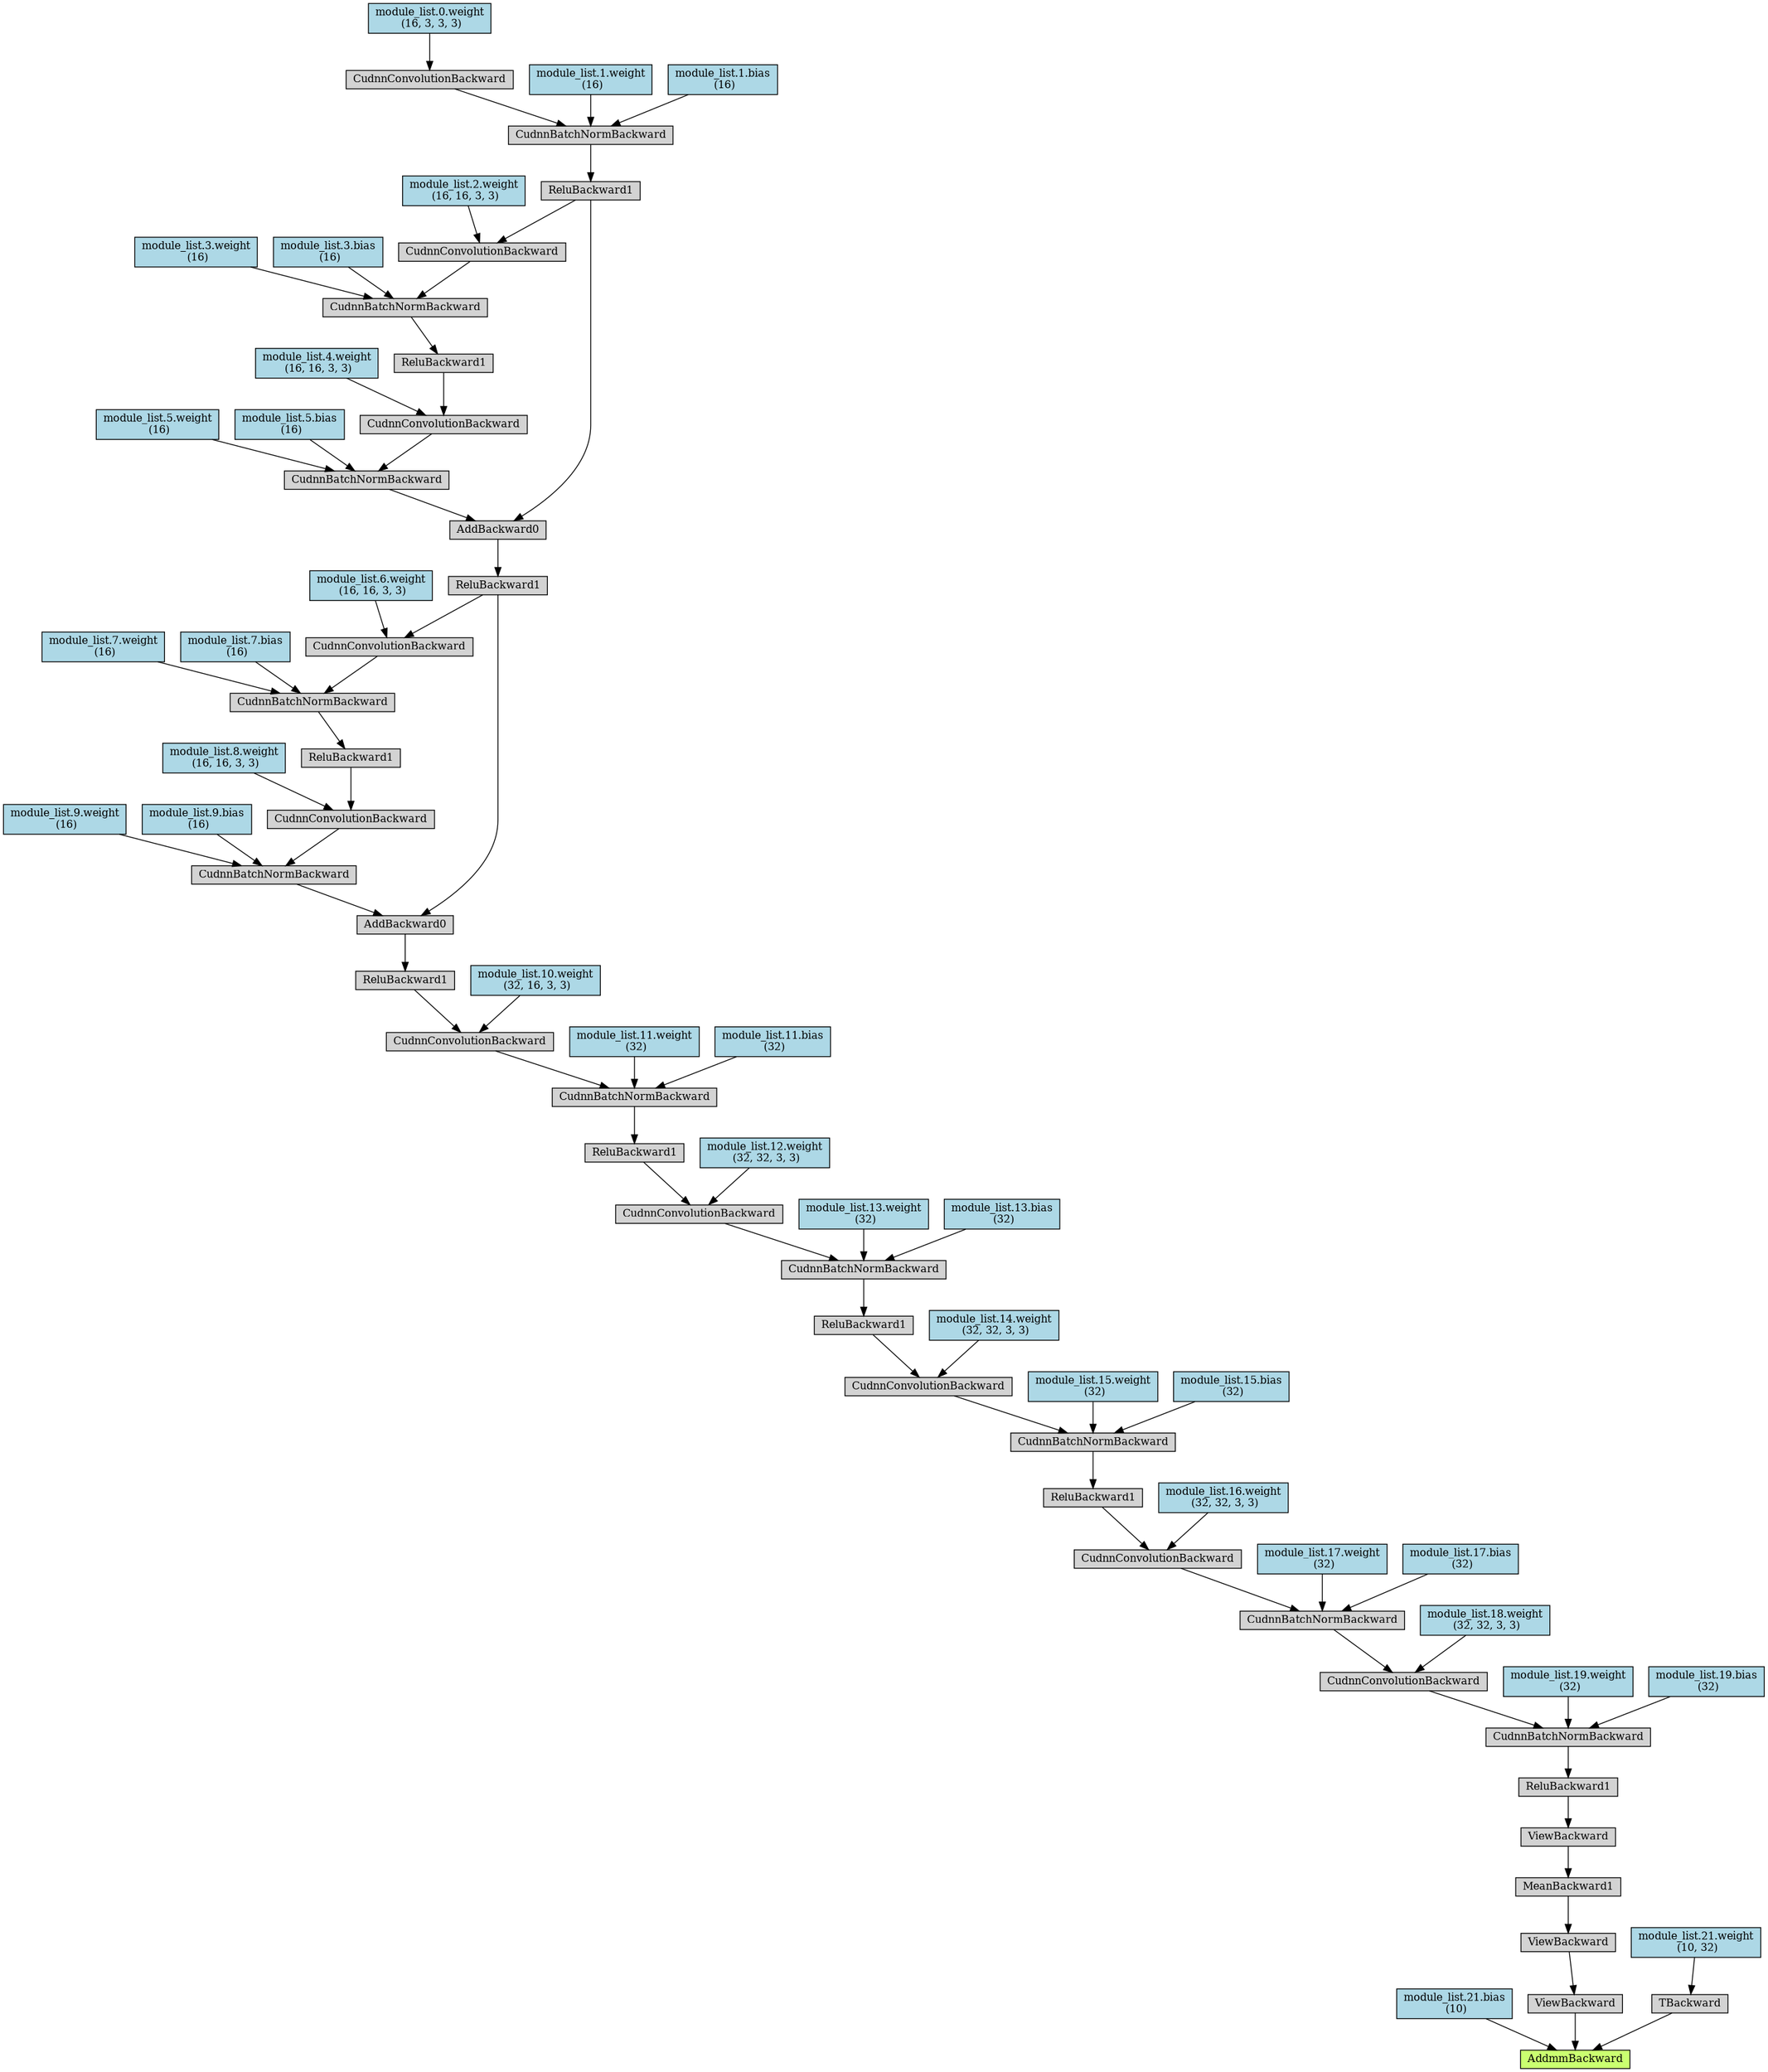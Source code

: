 digraph {
	graph [size="20.849999999999998,20.849999999999998"]
	node [align=left fontsize=12 height=0.2 ranksep=0.1 shape=box style=filled]
	140088903584792 [label=AddmmBackward fillcolor=darkolivegreen1]
	140088903582384 -> 140088903584792
	140088903582384 [label="module_list.21.bias
 (10)" fillcolor=lightblue]
	140088903582328 -> 140088903584792
	140088903582328 [label=ViewBackward]
	140088903584960 -> 140088903582328
	140088903584960 [label=ViewBackward]
	140088903585128 -> 140088903584960
	140088903585128 [label=MeanBackward1]
	140088903585240 -> 140088903585128
	140088903585240 [label=ViewBackward]
	140088903585352 -> 140088903585240
	140088903585352 [label=ReluBackward1]
	140088903585464 -> 140088903585352
	140088903585464 [label=CudnnBatchNormBackward]
	140088903585576 -> 140088903585464
	140088903585576 [label=CudnnConvolutionBackward]
	140088884432968 -> 140088903585576
	140088884432968 [label=CudnnBatchNormBackward]
	140088884433136 -> 140088884432968
	140088884433136 [label=CudnnConvolutionBackward]
	140088884433360 -> 140088884433136
	140088884433360 [label=ReluBackward1]
	140088884433528 -> 140088884433360
	140088884433528 [label=CudnnBatchNormBackward]
	140088884433696 -> 140088884433528
	140088884433696 [label=CudnnConvolutionBackward]
	140088884433920 -> 140088884433696
	140088884433920 [label=ReluBackward1]
	140088884434088 -> 140088884433920
	140088884434088 [label=CudnnBatchNormBackward]
	140088884434256 -> 140088884434088
	140088884434256 [label=CudnnConvolutionBackward]
	140088884434480 -> 140088884434256
	140088884434480 [label=ReluBackward1]
	140088884434648 -> 140088884434480
	140088884434648 [label=CudnnBatchNormBackward]
	140088884434816 -> 140088884434648
	140088884434816 [label=CudnnConvolutionBackward]
	140088884435040 -> 140088884434816
	140088884435040 [label=ReluBackward1]
	140088884435208 -> 140088884435040
	140088884435208 [label=AddBackward0]
	140088884435376 -> 140088884435208
	140088884435376 [label=ReluBackward1]
	140088884435544 -> 140088884435376
	140088884435544 [label=AddBackward0]
	140088884435712 -> 140088884435544
	140088884435712 [label=ReluBackward1]
	140088884435880 -> 140088884435712
	140088884435880 [label=CudnnBatchNormBackward]
	140088884436048 -> 140088884435880
	140088884436048 [label=CudnnConvolutionBackward]
	140088884436272 -> 140088884436048
	140088884436272 [label="module_list.0.weight
 (16, 3, 3, 3)" fillcolor=lightblue]
	140088884436104 -> 140088884435880
	140088884436104 [label="module_list.1.weight
 (16)" fillcolor=lightblue]
	140088884436160 -> 140088884435880
	140088884436160 [label="module_list.1.bias
 (16)" fillcolor=lightblue]
	140088884435768 -> 140088884435544
	140088884435768 [label=CudnnBatchNormBackward]
	140088884435936 -> 140088884435768
	140088884435936 [label=CudnnConvolutionBackward]
	140088884436384 -> 140088884435936
	140088884436384 [label=ReluBackward1]
	140088884436608 -> 140088884436384
	140088884436608 [label=CudnnBatchNormBackward]
	140088884436720 -> 140088884436608
	140088884436720 [label=CudnnConvolutionBackward]
	140088884435712 -> 140088884436720
	140088884436944 -> 140088884436720
	140088884436944 [label="module_list.2.weight
 (16, 16, 3, 3)" fillcolor=lightblue]
	140088884436776 -> 140088884436608
	140088884436776 [label="module_list.3.weight
 (16)" fillcolor=lightblue]
	140088884436832 -> 140088884436608
	140088884436832 [label="module_list.3.bias
 (16)" fillcolor=lightblue]
	140088884436496 -> 140088884435936
	140088884436496 [label="module_list.4.weight
 (16, 16, 3, 3)" fillcolor=lightblue]
	140088884436216 -> 140088884435768
	140088884436216 [label="module_list.5.weight
 (16)" fillcolor=lightblue]
	140088884436328 -> 140088884435768
	140088884436328 [label="module_list.5.bias
 (16)" fillcolor=lightblue]
	140088884435432 -> 140088884435208
	140088884435432 [label=CudnnBatchNormBackward]
	140088884435600 -> 140088884435432
	140088884435600 [label=CudnnConvolutionBackward]
	140088884436888 -> 140088884435600
	140088884436888 [label=ReluBackward1]
	140088884441272 -> 140088884436888
	140088884441272 [label=CudnnBatchNormBackward]
	140088884441216 -> 140088884441272
	140088884441216 [label=CudnnConvolutionBackward]
	140088884435376 -> 140088884441216
	140088884441552 -> 140088884441216
	140088884441552 [label="module_list.6.weight
 (16, 16, 3, 3)" fillcolor=lightblue]
	140088884441384 -> 140088884441272
	140088884441384 [label="module_list.7.weight
 (16)" fillcolor=lightblue]
	140088884441440 -> 140088884441272
	140088884441440 [label="module_list.7.bias
 (16)" fillcolor=lightblue]
	140088884436664 -> 140088884435600
	140088884436664 [label="module_list.8.weight
 (16, 16, 3, 3)" fillcolor=lightblue]
	140088884435824 -> 140088884435432
	140088884435824 [label="module_list.9.weight
 (16)" fillcolor=lightblue]
	140088884436440 -> 140088884435432
	140088884436440 [label="module_list.9.bias
 (16)" fillcolor=lightblue]
	140088884435096 -> 140088884434816
	140088884435096 [label="module_list.10.weight
 (32, 16, 3, 3)" fillcolor=lightblue]
	140088884434872 -> 140088884434648
	140088884434872 [label="module_list.11.weight
 (32)" fillcolor=lightblue]
	140088884434928 -> 140088884434648
	140088884434928 [label="module_list.11.bias
 (32)" fillcolor=lightblue]
	140088884434536 -> 140088884434256
	140088884434536 [label="module_list.12.weight
 (32, 32, 3, 3)" fillcolor=lightblue]
	140088884434312 -> 140088884434088
	140088884434312 [label="module_list.13.weight
 (32)" fillcolor=lightblue]
	140088884434368 -> 140088884434088
	140088884434368 [label="module_list.13.bias
 (32)" fillcolor=lightblue]
	140088884433976 -> 140088884433696
	140088884433976 [label="module_list.14.weight
 (32, 32, 3, 3)" fillcolor=lightblue]
	140088884433752 -> 140088884433528
	140088884433752 [label="module_list.15.weight
 (32)" fillcolor=lightblue]
	140088884433808 -> 140088884433528
	140088884433808 [label="module_list.15.bias
 (32)" fillcolor=lightblue]
	140088884433416 -> 140088884433136
	140088884433416 [label="module_list.16.weight
 (32, 32, 3, 3)" fillcolor=lightblue]
	140088884433192 -> 140088884432968
	140088884433192 [label="module_list.17.weight
 (32)" fillcolor=lightblue]
	140088884433248 -> 140088884432968
	140088884433248 [label="module_list.17.bias
 (32)" fillcolor=lightblue]
	140088884433024 -> 140088903585576
	140088884433024 [label="module_list.18.weight
 (32, 32, 3, 3)" fillcolor=lightblue]
	140088903585632 -> 140088903585464
	140088903585632 [label="module_list.19.weight
 (32)" fillcolor=lightblue]
	140088903585688 -> 140088903585464
	140088903585688 [label="module_list.19.bias
 (32)" fillcolor=lightblue]
	140088903582216 -> 140088903584792
	140088903582216 [label=TBackward]
	140088903585072 -> 140088903582216
	140088903585072 [label="module_list.21.weight
 (10, 32)" fillcolor=lightblue]
}
